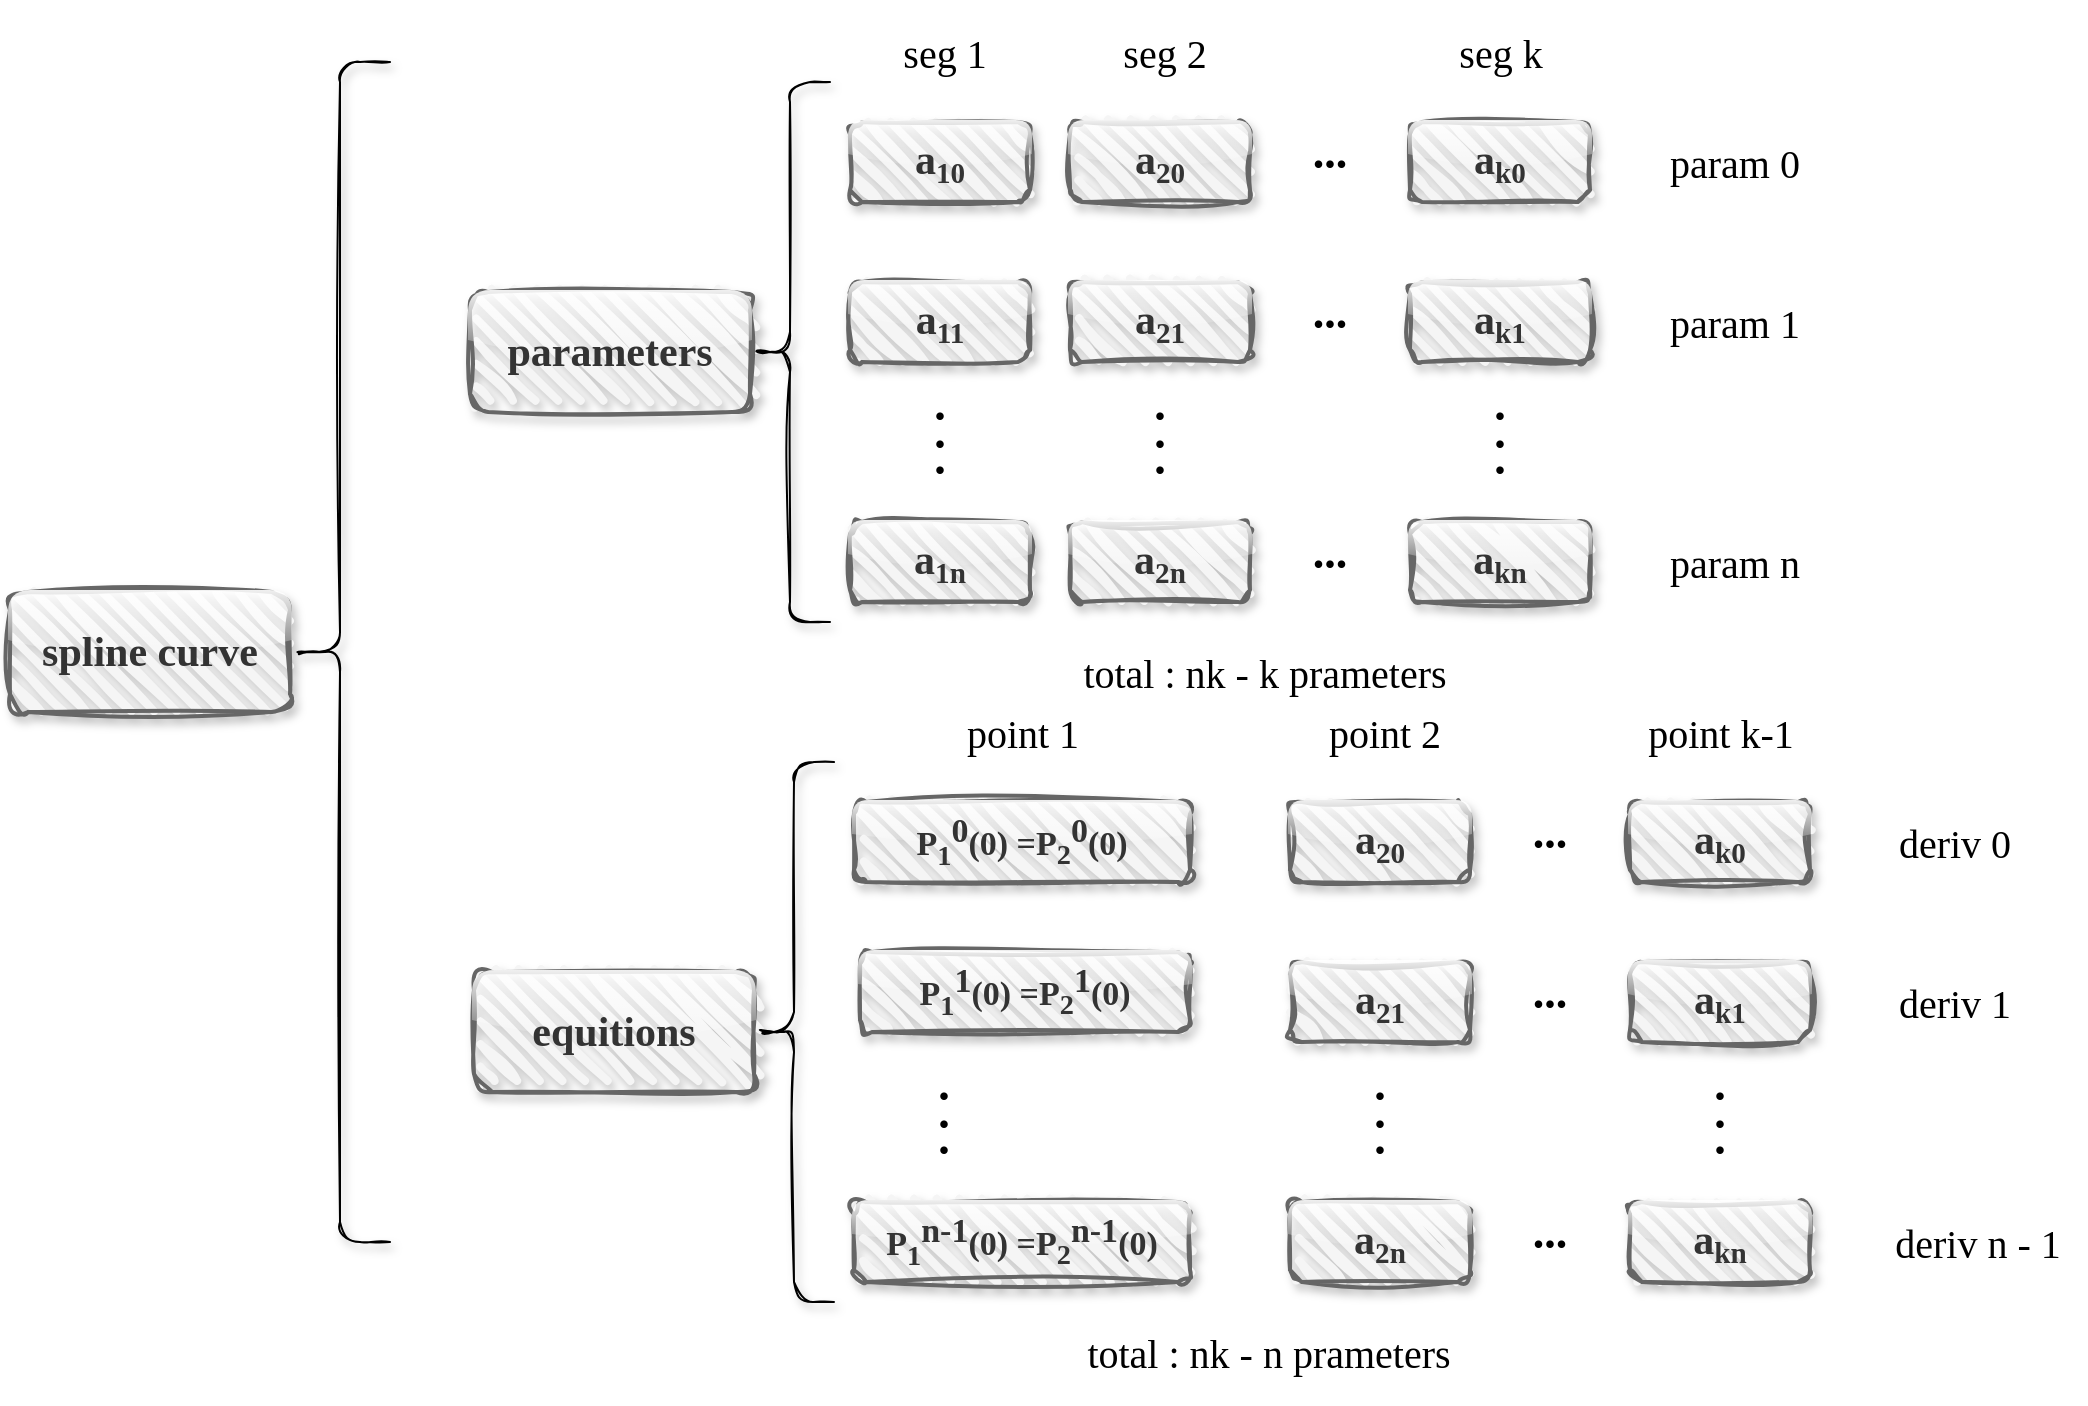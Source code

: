<mxfile version="20.8.6" type="github">
  <diagram id="RP8IWfwk39rAmQziPTDp" name="第 1 页">
    <mxGraphModel dx="1004" dy="595" grid="1" gridSize="10" guides="1" tooltips="1" connect="1" arrows="1" fold="1" page="1" pageScale="1" pageWidth="827" pageHeight="1169" math="0" shadow="0">
      <root>
        <mxCell id="0" />
        <mxCell id="1" parent="0" />
        <mxCell id="UCBTB68MIQLqstXjyW7Y-3" value="spline curve" style="rounded=1;whiteSpace=wrap;html=1;strokeWidth=2;fillWeight=4;hachureGap=8;hachureAngle=45;fillColor=#f5f5f5;sketch=1;shadow=1;glass=1;fillStyle=hatch;fontFamily=Comic Sans MS;fontSize=21;strokeColor=#666666;curveFitting=1;jiggle=2;fontStyle=1;fontColor=#333333;" vertex="1" parent="1">
          <mxGeometry x="60" y="515" width="140" height="60" as="geometry" />
        </mxCell>
        <mxCell id="UCBTB68MIQLqstXjyW7Y-6" value="parameters" style="rounded=1;whiteSpace=wrap;html=1;strokeWidth=2;fillWeight=4;hachureGap=8;hachureAngle=45;fillColor=#f5f5f5;sketch=1;shadow=1;glass=1;fillStyle=hatch;fontFamily=Comic Sans MS;fontSize=21;strokeColor=#666666;curveFitting=1;jiggle=2;fontStyle=1;fontColor=#333333;" vertex="1" parent="1">
          <mxGeometry x="290" y="365" width="140" height="60" as="geometry" />
        </mxCell>
        <mxCell id="UCBTB68MIQLqstXjyW7Y-7" value="" style="shape=curlyBracket;whiteSpace=wrap;html=1;rounded=1;labelPosition=left;verticalLabelPosition=middle;align=right;verticalAlign=middle;shadow=1;glass=1;sketch=1;fillStyle=hatch;strokeWidth=1;fontFamily=Comic Sans MS;fontSize=21;fontColor=#663300;gradientColor=none;" vertex="1" parent="1">
          <mxGeometry x="200" y="250" width="50" height="590" as="geometry" />
        </mxCell>
        <mxCell id="UCBTB68MIQLqstXjyW7Y-8" value="" style="shape=curlyBracket;whiteSpace=wrap;html=1;rounded=1;labelPosition=left;verticalLabelPosition=middle;align=right;verticalAlign=middle;shadow=1;glass=1;sketch=1;fillStyle=hatch;strokeWidth=1;fontFamily=Comic Sans MS;fontSize=21;fontColor=#663300;gradientColor=none;" vertex="1" parent="1">
          <mxGeometry x="430" y="260" width="40" height="270" as="geometry" />
        </mxCell>
        <mxCell id="UCBTB68MIQLqstXjyW7Y-10" value="a&lt;span style=&quot;font-size: 17.5px;&quot;&gt;&lt;sub&gt;11&lt;/sub&gt;&lt;/span&gt;" style="rounded=1;whiteSpace=wrap;html=1;strokeWidth=2;fillWeight=4;hachureGap=8;hachureAngle=45;fillColor=#f5f5f5;sketch=1;shadow=1;glass=1;fillStyle=hatch;fontFamily=Comic Sans MS;fontSize=21;strokeColor=#666666;curveFitting=1;jiggle=2;fontStyle=1;fontColor=#333333;" vertex="1" parent="1">
          <mxGeometry x="480" y="360" width="90" height="40" as="geometry" />
        </mxCell>
        <mxCell id="UCBTB68MIQLqstXjyW7Y-13" value="&lt;p style=&quot;line-height: 60%; font-size: 23px;&quot;&gt;&lt;b&gt;.&lt;br&gt;.&lt;br&gt;.&lt;/b&gt;&lt;br&gt;&lt;/p&gt;" style="text;html=1;strokeColor=none;fillColor=none;align=center;verticalAlign=middle;whiteSpace=wrap;rounded=0;fontSize=21;fontFamily=Comic Sans MS;fontColor=#000000;" vertex="1" parent="1">
          <mxGeometry x="495" y="420" width="60" height="30" as="geometry" />
        </mxCell>
        <mxCell id="UCBTB68MIQLqstXjyW7Y-14" value="a&lt;span style=&quot;font-size: 17.5px;&quot;&gt;&lt;sub&gt;1n&lt;/sub&gt;&lt;/span&gt;" style="rounded=1;whiteSpace=wrap;html=1;strokeWidth=2;fillWeight=4;hachureGap=8;hachureAngle=45;fillColor=#f5f5f5;sketch=1;shadow=1;glass=1;fillStyle=hatch;fontFamily=Comic Sans MS;fontSize=21;strokeColor=#666666;curveFitting=1;jiggle=2;fontStyle=1;fontColor=#333333;" vertex="1" parent="1">
          <mxGeometry x="480" y="480" width="90" height="40" as="geometry" />
        </mxCell>
        <mxCell id="UCBTB68MIQLqstXjyW7Y-15" value="a&lt;span style=&quot;font-size: 17.5px;&quot;&gt;&lt;sub&gt;20&lt;/sub&gt;&lt;/span&gt;" style="rounded=1;whiteSpace=wrap;html=1;strokeWidth=2;fillWeight=4;hachureGap=8;hachureAngle=45;fillColor=#f5f5f5;sketch=1;shadow=1;glass=1;fillStyle=hatch;fontFamily=Comic Sans MS;fontSize=21;strokeColor=#666666;curveFitting=1;jiggle=2;fontStyle=1;fontColor=#333333;" vertex="1" parent="1">
          <mxGeometry x="590" y="280" width="90" height="40" as="geometry" />
        </mxCell>
        <mxCell id="UCBTB68MIQLqstXjyW7Y-16" value="a&lt;span style=&quot;font-size: 17.5px;&quot;&gt;&lt;sub&gt;21&lt;/sub&gt;&lt;/span&gt;" style="rounded=1;whiteSpace=wrap;html=1;strokeWidth=2;fillWeight=4;hachureGap=8;hachureAngle=45;fillColor=#f5f5f5;sketch=1;shadow=1;glass=1;fillStyle=hatch;fontFamily=Comic Sans MS;fontSize=21;strokeColor=#666666;curveFitting=1;jiggle=2;fontStyle=1;fontColor=#333333;" vertex="1" parent="1">
          <mxGeometry x="590" y="360" width="90" height="40" as="geometry" />
        </mxCell>
        <mxCell id="UCBTB68MIQLqstXjyW7Y-17" value="&lt;p style=&quot;line-height: 60%; font-size: 23px;&quot;&gt;&lt;b&gt;.&lt;br&gt;.&lt;br&gt;.&lt;/b&gt;&lt;br&gt;&lt;/p&gt;" style="text;html=1;strokeColor=none;fillColor=none;align=center;verticalAlign=middle;whiteSpace=wrap;rounded=0;fontSize=21;fontFamily=Comic Sans MS;fontColor=#000000;" vertex="1" parent="1">
          <mxGeometry x="605" y="420" width="60" height="30" as="geometry" />
        </mxCell>
        <mxCell id="UCBTB68MIQLqstXjyW7Y-18" value="a&lt;span style=&quot;font-size: 17.5px;&quot;&gt;&lt;sub&gt;2n&lt;/sub&gt;&lt;/span&gt;" style="rounded=1;whiteSpace=wrap;html=1;strokeWidth=2;fillWeight=4;hachureGap=8;hachureAngle=45;fillColor=#f5f5f5;sketch=1;shadow=1;glass=1;fillStyle=hatch;fontFamily=Comic Sans MS;fontSize=21;strokeColor=#666666;curveFitting=1;jiggle=2;fontStyle=1;fontColor=#333333;" vertex="1" parent="1">
          <mxGeometry x="590" y="480" width="90" height="40" as="geometry" />
        </mxCell>
        <mxCell id="UCBTB68MIQLqstXjyW7Y-19" value="a&lt;span style=&quot;font-size: 17.5px;&quot;&gt;&lt;sub&gt;10&lt;/sub&gt;&lt;/span&gt;" style="rounded=1;whiteSpace=wrap;html=1;strokeWidth=2;fillWeight=4;hachureGap=8;hachureAngle=45;fillColor=#f5f5f5;sketch=1;shadow=1;glass=1;fillStyle=hatch;fontFamily=Comic Sans MS;fontSize=21;strokeColor=#666666;curveFitting=1;jiggle=2;fontStyle=1;fontColor=#333333;" vertex="1" parent="1">
          <mxGeometry x="480" y="280" width="90" height="40" as="geometry" />
        </mxCell>
        <mxCell id="UCBTB68MIQLqstXjyW7Y-20" value="a&lt;span style=&quot;font-size: 17.5px;&quot;&gt;&lt;sub&gt;k0&lt;/sub&gt;&lt;/span&gt;" style="rounded=1;whiteSpace=wrap;html=1;strokeWidth=2;fillWeight=4;hachureGap=8;hachureAngle=45;fillColor=#f5f5f5;sketch=1;shadow=1;glass=1;fillStyle=hatch;fontFamily=Comic Sans MS;fontSize=21;strokeColor=#666666;curveFitting=1;jiggle=2;fontStyle=1;fontColor=#333333;" vertex="1" parent="1">
          <mxGeometry x="760" y="280" width="90" height="40" as="geometry" />
        </mxCell>
        <mxCell id="UCBTB68MIQLqstXjyW7Y-21" value="a&lt;span style=&quot;font-size: 17.5px;&quot;&gt;&lt;sub&gt;k1&lt;/sub&gt;&lt;/span&gt;" style="rounded=1;whiteSpace=wrap;html=1;strokeWidth=2;fillWeight=4;hachureGap=8;hachureAngle=45;fillColor=#f5f5f5;sketch=1;shadow=1;glass=1;fillStyle=hatch;fontFamily=Comic Sans MS;fontSize=21;strokeColor=#666666;curveFitting=1;jiggle=2;fontStyle=1;fontColor=#333333;" vertex="1" parent="1">
          <mxGeometry x="760" y="360" width="90" height="40" as="geometry" />
        </mxCell>
        <mxCell id="UCBTB68MIQLqstXjyW7Y-22" value="&lt;p style=&quot;line-height: 60%; font-size: 23px;&quot;&gt;&lt;b&gt;.&lt;br&gt;.&lt;br&gt;.&lt;/b&gt;&lt;br&gt;&lt;/p&gt;" style="text;html=1;strokeColor=none;fillColor=none;align=center;verticalAlign=middle;whiteSpace=wrap;rounded=0;fontSize=21;fontFamily=Comic Sans MS;fontColor=#000000;" vertex="1" parent="1">
          <mxGeometry x="775" y="420" width="60" height="30" as="geometry" />
        </mxCell>
        <mxCell id="UCBTB68MIQLqstXjyW7Y-23" value="a&lt;span style=&quot;font-size: 17.5px;&quot;&gt;&lt;sub&gt;kn&lt;/sub&gt;&lt;/span&gt;" style="rounded=1;whiteSpace=wrap;html=1;strokeWidth=2;fillWeight=4;hachureGap=8;hachureAngle=45;fillColor=#f5f5f5;sketch=1;shadow=1;glass=1;fillStyle=hatch;fontFamily=Comic Sans MS;fontSize=21;strokeColor=#666666;curveFitting=1;jiggle=2;fontStyle=1;fontColor=#333333;" vertex="1" parent="1">
          <mxGeometry x="760" y="480" width="90" height="40" as="geometry" />
        </mxCell>
        <mxCell id="UCBTB68MIQLqstXjyW7Y-24" value="&lt;p style=&quot;line-height: 60%; font-size: 23px;&quot;&gt;&lt;b&gt;...&lt;/b&gt;&lt;br&gt;&lt;/p&gt;" style="text;html=1;strokeColor=none;fillColor=none;align=center;verticalAlign=middle;whiteSpace=wrap;rounded=0;fontSize=21;fontFamily=Comic Sans MS;fontColor=#000000;" vertex="1" parent="1">
          <mxGeometry x="690" y="280" width="60" height="30" as="geometry" />
        </mxCell>
        <mxCell id="UCBTB68MIQLqstXjyW7Y-25" value="&lt;p style=&quot;line-height: 60%; font-size: 23px;&quot;&gt;&lt;b&gt;...&lt;/b&gt;&lt;br&gt;&lt;/p&gt;" style="text;html=1;strokeColor=none;fillColor=none;align=center;verticalAlign=middle;whiteSpace=wrap;rounded=0;fontSize=21;fontFamily=Comic Sans MS;fontColor=#000000;" vertex="1" parent="1">
          <mxGeometry x="690" y="360" width="60" height="30" as="geometry" />
        </mxCell>
        <mxCell id="UCBTB68MIQLqstXjyW7Y-26" value="&lt;p style=&quot;line-height: 60%; font-size: 23px;&quot;&gt;&lt;b&gt;...&lt;/b&gt;&lt;br&gt;&lt;/p&gt;" style="text;html=1;strokeColor=none;fillColor=none;align=center;verticalAlign=middle;whiteSpace=wrap;rounded=0;fontSize=21;fontFamily=Comic Sans MS;fontColor=#000000;" vertex="1" parent="1">
          <mxGeometry x="690" y="480" width="60" height="30" as="geometry" />
        </mxCell>
        <mxCell id="UCBTB68MIQLqstXjyW7Y-28" value="&lt;p style=&quot;line-height: 60%; font-size: 20px;&quot;&gt;&lt;span style=&quot;font-size: 20px;&quot;&gt;seg 1&lt;/span&gt;&lt;br style=&quot;font-size: 20px;&quot;&gt;&lt;/p&gt;" style="text;html=1;strokeColor=none;fillColor=none;align=center;verticalAlign=middle;whiteSpace=wrap;rounded=0;fontSize=20;fontFamily=Comic Sans MS;fontColor=#000000;fontStyle=0" vertex="1" parent="1">
          <mxGeometry x="485" y="230" width="85" height="30" as="geometry" />
        </mxCell>
        <mxCell id="UCBTB68MIQLqstXjyW7Y-29" value="&lt;p style=&quot;line-height: 60%; font-size: 20px;&quot;&gt;&lt;span style=&quot;font-size: 20px;&quot;&gt;seg 2&lt;/span&gt;&lt;br style=&quot;font-size: 20px;&quot;&gt;&lt;/p&gt;" style="text;html=1;strokeColor=none;fillColor=none;align=center;verticalAlign=middle;whiteSpace=wrap;rounded=0;fontSize=20;fontFamily=Comic Sans MS;fontColor=#000000;fontStyle=0" vertex="1" parent="1">
          <mxGeometry x="595" y="230" width="85" height="30" as="geometry" />
        </mxCell>
        <mxCell id="UCBTB68MIQLqstXjyW7Y-30" value="&lt;p style=&quot;line-height: 60%; font-size: 20px;&quot;&gt;&lt;span style=&quot;font-size: 20px;&quot;&gt;seg k&lt;/span&gt;&lt;br style=&quot;font-size: 20px;&quot;&gt;&lt;/p&gt;" style="text;html=1;strokeColor=none;fillColor=none;align=center;verticalAlign=middle;whiteSpace=wrap;rounded=0;fontSize=20;fontFamily=Comic Sans MS;fontColor=#000000;fontStyle=0" vertex="1" parent="1">
          <mxGeometry x="762.5" y="230" width="85" height="30" as="geometry" />
        </mxCell>
        <mxCell id="UCBTB68MIQLqstXjyW7Y-31" value="&lt;p style=&quot;line-height: 60%; font-size: 20px;&quot;&gt;&lt;span style=&quot;font-size: 20px;&quot;&gt;param 0&lt;/span&gt;&lt;br style=&quot;font-size: 20px;&quot;&gt;&lt;/p&gt;" style="text;html=1;strokeColor=none;fillColor=none;align=center;verticalAlign=middle;whiteSpace=wrap;rounded=0;fontSize=20;fontFamily=Comic Sans MS;fontColor=#000000;fontStyle=0" vertex="1" parent="1">
          <mxGeometry x="880" y="285" width="85" height="30" as="geometry" />
        </mxCell>
        <mxCell id="UCBTB68MIQLqstXjyW7Y-32" value="&lt;p style=&quot;line-height: 60%; font-size: 20px;&quot;&gt;&lt;span style=&quot;font-size: 20px;&quot;&gt;param 1&lt;/span&gt;&lt;br style=&quot;font-size: 20px;&quot;&gt;&lt;/p&gt;" style="text;html=1;strokeColor=none;fillColor=none;align=center;verticalAlign=middle;whiteSpace=wrap;rounded=0;fontSize=20;fontFamily=Comic Sans MS;fontColor=#000000;fontStyle=0" vertex="1" parent="1">
          <mxGeometry x="880" y="365" width="85" height="30" as="geometry" />
        </mxCell>
        <mxCell id="UCBTB68MIQLqstXjyW7Y-33" value="&lt;p style=&quot;line-height: 60%; font-size: 20px;&quot;&gt;&lt;span style=&quot;font-size: 20px;&quot;&gt;param n&lt;/span&gt;&lt;br style=&quot;font-size: 20px;&quot;&gt;&lt;/p&gt;" style="text;html=1;strokeColor=none;fillColor=none;align=center;verticalAlign=middle;whiteSpace=wrap;rounded=0;fontSize=20;fontFamily=Comic Sans MS;fontColor=#000000;fontStyle=0" vertex="1" parent="1">
          <mxGeometry x="880" y="485" width="85" height="30" as="geometry" />
        </mxCell>
        <mxCell id="UCBTB68MIQLqstXjyW7Y-34" value="&lt;p style=&quot;line-height: 60%; font-size: 20px;&quot;&gt;&lt;span style=&quot;font-size: 20px;&quot;&gt;total : nk - k prameters&lt;/span&gt;&lt;br style=&quot;font-size: 20px;&quot;&gt;&lt;/p&gt;" style="text;html=1;strokeColor=none;fillColor=none;align=center;verticalAlign=middle;whiteSpace=wrap;rounded=0;fontSize=20;fontFamily=Comic Sans MS;fontColor=#000000;fontStyle=0" vertex="1" parent="1">
          <mxGeometry x="540" y="540" width="295" height="30" as="geometry" />
        </mxCell>
        <mxCell id="UCBTB68MIQLqstXjyW7Y-35" value="equitions" style="rounded=1;whiteSpace=wrap;html=1;strokeWidth=2;fillWeight=4;hachureGap=8;hachureAngle=45;fillColor=#f5f5f5;sketch=1;shadow=1;glass=1;fillStyle=hatch;fontFamily=Comic Sans MS;fontSize=21;strokeColor=#666666;curveFitting=1;jiggle=2;fontStyle=1;fontColor=#333333;" vertex="1" parent="1">
          <mxGeometry x="292" y="705" width="140" height="60" as="geometry" />
        </mxCell>
        <mxCell id="UCBTB68MIQLqstXjyW7Y-36" value="" style="shape=curlyBracket;whiteSpace=wrap;html=1;rounded=1;labelPosition=left;verticalLabelPosition=middle;align=right;verticalAlign=middle;shadow=1;glass=1;sketch=1;fillStyle=hatch;strokeWidth=1;fontFamily=Comic Sans MS;fontSize=21;fontColor=#663300;gradientColor=none;" vertex="1" parent="1">
          <mxGeometry x="432" y="600" width="40" height="270" as="geometry" />
        </mxCell>
        <mxCell id="UCBTB68MIQLqstXjyW7Y-38" value="&lt;p style=&quot;line-height: 60%; font-size: 23px;&quot;&gt;&lt;b&gt;.&lt;br&gt;.&lt;br&gt;.&lt;/b&gt;&lt;br&gt;&lt;/p&gt;" style="text;html=1;strokeColor=none;fillColor=none;align=center;verticalAlign=middle;whiteSpace=wrap;rounded=0;fontSize=21;fontFamily=Comic Sans MS;fontColor=#000000;" vertex="1" parent="1">
          <mxGeometry x="497" y="760" width="60" height="30" as="geometry" />
        </mxCell>
        <mxCell id="UCBTB68MIQLqstXjyW7Y-40" value="a&lt;span style=&quot;font-size: 17.5px;&quot;&gt;&lt;sub&gt;20&lt;/sub&gt;&lt;/span&gt;" style="rounded=1;whiteSpace=wrap;html=1;strokeWidth=2;fillWeight=4;hachureGap=8;hachureAngle=45;fillColor=#f5f5f5;sketch=1;shadow=1;glass=1;fillStyle=hatch;fontFamily=Comic Sans MS;fontSize=21;strokeColor=#666666;curveFitting=1;jiggle=2;fontStyle=1;fontColor=#333333;" vertex="1" parent="1">
          <mxGeometry x="700" y="620" width="90" height="40" as="geometry" />
        </mxCell>
        <mxCell id="UCBTB68MIQLqstXjyW7Y-41" value="a&lt;span style=&quot;font-size: 17.5px;&quot;&gt;&lt;sub&gt;21&lt;/sub&gt;&lt;/span&gt;" style="rounded=1;whiteSpace=wrap;html=1;strokeWidth=2;fillWeight=4;hachureGap=8;hachureAngle=45;fillColor=#f5f5f5;sketch=1;shadow=1;glass=1;fillStyle=hatch;fontFamily=Comic Sans MS;fontSize=21;strokeColor=#666666;curveFitting=1;jiggle=2;fontStyle=1;fontColor=#333333;" vertex="1" parent="1">
          <mxGeometry x="700" y="700" width="90" height="40" as="geometry" />
        </mxCell>
        <mxCell id="UCBTB68MIQLqstXjyW7Y-42" value="&lt;p style=&quot;line-height: 60%; font-size: 23px;&quot;&gt;&lt;b&gt;.&lt;br&gt;.&lt;br&gt;.&lt;/b&gt;&lt;br&gt;&lt;/p&gt;" style="text;html=1;strokeColor=none;fillColor=none;align=center;verticalAlign=middle;whiteSpace=wrap;rounded=0;fontSize=21;fontFamily=Comic Sans MS;fontColor=#000000;" vertex="1" parent="1">
          <mxGeometry x="715" y="760" width="60" height="30" as="geometry" />
        </mxCell>
        <mxCell id="UCBTB68MIQLqstXjyW7Y-43" value="a&lt;span style=&quot;font-size: 17.5px;&quot;&gt;&lt;sub&gt;2n&lt;/sub&gt;&lt;/span&gt;" style="rounded=1;whiteSpace=wrap;html=1;strokeWidth=2;fillWeight=4;hachureGap=8;hachureAngle=45;fillColor=#f5f5f5;sketch=1;shadow=1;glass=1;fillStyle=hatch;fontFamily=Comic Sans MS;fontSize=21;strokeColor=#666666;curveFitting=1;jiggle=2;fontStyle=1;fontColor=#333333;" vertex="1" parent="1">
          <mxGeometry x="700" y="820" width="90" height="40" as="geometry" />
        </mxCell>
        <mxCell id="UCBTB68MIQLqstXjyW7Y-44" value="P&lt;span style=&quot;font-size: 17px;&quot;&gt;&lt;sub&gt;1&lt;/sub&gt;&lt;/span&gt;&lt;sup style=&quot;font-size: 17px;&quot;&gt;0&lt;/sup&gt;(0) =P&lt;sub&gt;2&lt;/sub&gt;&lt;sup style=&quot;border-color: var(--border-color); font-size: 17px;&quot;&gt;0&lt;/sup&gt;(0)" style="rounded=1;whiteSpace=wrap;html=1;strokeWidth=2;fillWeight=4;hachureGap=8;hachureAngle=45;fillColor=#f5f5f5;sketch=1;shadow=1;glass=1;fillStyle=hatch;fontFamily=Comic Sans MS;fontSize=17;strokeColor=#666666;curveFitting=1;jiggle=2;fontStyle=1;fontColor=#333333;" vertex="1" parent="1">
          <mxGeometry x="482" y="620" width="168" height="40" as="geometry" />
        </mxCell>
        <mxCell id="UCBTB68MIQLqstXjyW7Y-45" value="a&lt;span style=&quot;font-size: 17.5px;&quot;&gt;&lt;sub&gt;k0&lt;/sub&gt;&lt;/span&gt;" style="rounded=1;whiteSpace=wrap;html=1;strokeWidth=2;fillWeight=4;hachureGap=8;hachureAngle=45;fillColor=#f5f5f5;sketch=1;shadow=1;glass=1;fillStyle=hatch;fontFamily=Comic Sans MS;fontSize=21;strokeColor=#666666;curveFitting=1;jiggle=2;fontStyle=1;fontColor=#333333;" vertex="1" parent="1">
          <mxGeometry x="870" y="620" width="90" height="40" as="geometry" />
        </mxCell>
        <mxCell id="UCBTB68MIQLqstXjyW7Y-46" value="a&lt;span style=&quot;font-size: 17.5px;&quot;&gt;&lt;sub&gt;k1&lt;/sub&gt;&lt;/span&gt;" style="rounded=1;whiteSpace=wrap;html=1;strokeWidth=2;fillWeight=4;hachureGap=8;hachureAngle=45;fillColor=#f5f5f5;sketch=1;shadow=1;glass=1;fillStyle=hatch;fontFamily=Comic Sans MS;fontSize=21;strokeColor=#666666;curveFitting=1;jiggle=2;fontStyle=1;fontColor=#333333;" vertex="1" parent="1">
          <mxGeometry x="870" y="700" width="90" height="40" as="geometry" />
        </mxCell>
        <mxCell id="UCBTB68MIQLqstXjyW7Y-47" value="&lt;p style=&quot;line-height: 60%; font-size: 23px;&quot;&gt;&lt;b&gt;.&lt;br&gt;.&lt;br&gt;.&lt;/b&gt;&lt;br&gt;&lt;/p&gt;" style="text;html=1;strokeColor=none;fillColor=none;align=center;verticalAlign=middle;whiteSpace=wrap;rounded=0;fontSize=21;fontFamily=Comic Sans MS;fontColor=#000000;" vertex="1" parent="1">
          <mxGeometry x="885" y="760" width="60" height="30" as="geometry" />
        </mxCell>
        <mxCell id="UCBTB68MIQLqstXjyW7Y-48" value="a&lt;span style=&quot;font-size: 17.5px;&quot;&gt;&lt;sub&gt;kn&lt;/sub&gt;&lt;/span&gt;" style="rounded=1;whiteSpace=wrap;html=1;strokeWidth=2;fillWeight=4;hachureGap=8;hachureAngle=45;fillColor=#f5f5f5;sketch=1;shadow=1;glass=1;fillStyle=hatch;fontFamily=Comic Sans MS;fontSize=21;strokeColor=#666666;curveFitting=1;jiggle=2;fontStyle=1;fontColor=#333333;" vertex="1" parent="1">
          <mxGeometry x="870" y="820" width="90" height="40" as="geometry" />
        </mxCell>
        <mxCell id="UCBTB68MIQLqstXjyW7Y-49" value="&lt;p style=&quot;line-height: 60%; font-size: 23px;&quot;&gt;&lt;b&gt;...&lt;/b&gt;&lt;br&gt;&lt;/p&gt;" style="text;html=1;strokeColor=none;fillColor=none;align=center;verticalAlign=middle;whiteSpace=wrap;rounded=0;fontSize=21;fontFamily=Comic Sans MS;fontColor=#000000;" vertex="1" parent="1">
          <mxGeometry x="800" y="620" width="60" height="30" as="geometry" />
        </mxCell>
        <mxCell id="UCBTB68MIQLqstXjyW7Y-50" value="&lt;p style=&quot;line-height: 60%; font-size: 23px;&quot;&gt;&lt;b&gt;...&lt;/b&gt;&lt;br&gt;&lt;/p&gt;" style="text;html=1;strokeColor=none;fillColor=none;align=center;verticalAlign=middle;whiteSpace=wrap;rounded=0;fontSize=21;fontFamily=Comic Sans MS;fontColor=#000000;" vertex="1" parent="1">
          <mxGeometry x="800" y="700" width="60" height="30" as="geometry" />
        </mxCell>
        <mxCell id="UCBTB68MIQLqstXjyW7Y-51" value="&lt;p style=&quot;line-height: 60%; font-size: 23px;&quot;&gt;&lt;b&gt;...&lt;/b&gt;&lt;br&gt;&lt;/p&gt;" style="text;html=1;strokeColor=none;fillColor=none;align=center;verticalAlign=middle;whiteSpace=wrap;rounded=0;fontSize=21;fontFamily=Comic Sans MS;fontColor=#000000;" vertex="1" parent="1">
          <mxGeometry x="800" y="820" width="60" height="30" as="geometry" />
        </mxCell>
        <mxCell id="UCBTB68MIQLqstXjyW7Y-52" value="&lt;p style=&quot;line-height: 60%; font-size: 20px;&quot;&gt;&lt;span style=&quot;font-size: 20px;&quot;&gt;point 1&lt;/span&gt;&lt;br style=&quot;font-size: 20px;&quot;&gt;&lt;/p&gt;" style="text;html=1;strokeColor=none;fillColor=none;align=center;verticalAlign=middle;whiteSpace=wrap;rounded=0;fontSize=20;fontFamily=Comic Sans MS;fontColor=#000000;fontStyle=0" vertex="1" parent="1">
          <mxGeometry x="523.5" y="570" width="85" height="30" as="geometry" />
        </mxCell>
        <mxCell id="UCBTB68MIQLqstXjyW7Y-53" value="&lt;p style=&quot;line-height: 60%; font-size: 20px;&quot;&gt;&lt;span style=&quot;font-size: 20px;&quot;&gt;point 2&lt;/span&gt;&lt;br style=&quot;font-size: 20px;&quot;&gt;&lt;/p&gt;" style="text;html=1;strokeColor=none;fillColor=none;align=center;verticalAlign=middle;whiteSpace=wrap;rounded=0;fontSize=20;fontFamily=Comic Sans MS;fontColor=#000000;fontStyle=0" vertex="1" parent="1">
          <mxGeometry x="705" y="570" width="85" height="30" as="geometry" />
        </mxCell>
        <mxCell id="UCBTB68MIQLqstXjyW7Y-54" value="&lt;p style=&quot;line-height: 60%; font-size: 20px;&quot;&gt;&lt;span style=&quot;font-size: 20px;&quot;&gt;point k-1&lt;/span&gt;&lt;br style=&quot;font-size: 20px;&quot;&gt;&lt;/p&gt;" style="text;html=1;strokeColor=none;fillColor=none;align=center;verticalAlign=middle;whiteSpace=wrap;rounded=0;fontSize=20;fontFamily=Comic Sans MS;fontColor=#000000;fontStyle=0" vertex="1" parent="1">
          <mxGeometry x="872.5" y="570" width="85" height="30" as="geometry" />
        </mxCell>
        <mxCell id="UCBTB68MIQLqstXjyW7Y-55" value="&lt;p style=&quot;line-height: 60%; font-size: 20px;&quot;&gt;&lt;span style=&quot;font-size: 20px;&quot;&gt;deriv 0&lt;/span&gt;&lt;br style=&quot;font-size: 20px;&quot;&gt;&lt;/p&gt;" style="text;html=1;strokeColor=none;fillColor=none;align=center;verticalAlign=middle;whiteSpace=wrap;rounded=0;fontSize=20;fontFamily=Comic Sans MS;fontColor=#000000;fontStyle=0" vertex="1" parent="1">
          <mxGeometry x="990" y="625" width="85" height="30" as="geometry" />
        </mxCell>
        <mxCell id="UCBTB68MIQLqstXjyW7Y-56" value="deriv&lt;span style=&quot;background-color: initial;&quot;&gt;&amp;nbsp;1&lt;/span&gt;" style="text;html=1;strokeColor=none;fillColor=none;align=center;verticalAlign=middle;whiteSpace=wrap;rounded=0;fontSize=20;fontFamily=Comic Sans MS;fontColor=#000000;fontStyle=0" vertex="1" parent="1">
          <mxGeometry x="990" y="705" width="85" height="30" as="geometry" />
        </mxCell>
        <mxCell id="UCBTB68MIQLqstXjyW7Y-57" value="&lt;p style=&quot;line-height: 60%; font-size: 20px;&quot;&gt;&lt;span style=&quot;font-size: 20px;&quot;&gt;deriv n - 1&lt;/span&gt;&lt;br style=&quot;font-size: 20px;&quot;&gt;&lt;/p&gt;" style="text;html=1;strokeColor=none;fillColor=none;align=center;verticalAlign=middle;whiteSpace=wrap;rounded=0;fontSize=20;fontFamily=Comic Sans MS;fontColor=#000000;fontStyle=0" vertex="1" parent="1">
          <mxGeometry x="990" y="825" width="108" height="30" as="geometry" />
        </mxCell>
        <mxCell id="UCBTB68MIQLqstXjyW7Y-58" value="&lt;p style=&quot;line-height: 60%; font-size: 20px;&quot;&gt;&lt;span style=&quot;font-size: 20px;&quot;&gt;total : nk - n prameters&lt;/span&gt;&lt;br style=&quot;font-size: 20px;&quot;&gt;&lt;/p&gt;" style="text;html=1;strokeColor=none;fillColor=none;align=center;verticalAlign=middle;whiteSpace=wrap;rounded=0;fontSize=20;fontFamily=Comic Sans MS;fontColor=#000000;fontStyle=0" vertex="1" parent="1">
          <mxGeometry x="542" y="880" width="295" height="30" as="geometry" />
        </mxCell>
        <mxCell id="UCBTB68MIQLqstXjyW7Y-59" value="P&lt;span style=&quot;font-size: 17px;&quot;&gt;&lt;sub&gt;1&lt;/sub&gt;&lt;/span&gt;&lt;sup style=&quot;font-size: 17px;&quot;&gt;1&lt;/sup&gt;(0) =P&lt;sub&gt;2&lt;/sub&gt;&lt;sup style=&quot;border-color: var(--border-color); font-size: 17px;&quot;&gt;1&lt;/sup&gt;(0)" style="rounded=1;whiteSpace=wrap;html=1;strokeWidth=2;fillWeight=4;hachureGap=8;hachureAngle=45;fillColor=#f5f5f5;sketch=1;shadow=1;glass=1;fillStyle=hatch;fontFamily=Comic Sans MS;fontSize=17;strokeColor=#666666;curveFitting=1;jiggle=2;fontStyle=1;fontColor=#333333;" vertex="1" parent="1">
          <mxGeometry x="485" y="695" width="165" height="40" as="geometry" />
        </mxCell>
        <mxCell id="UCBTB68MIQLqstXjyW7Y-60" value="P&lt;span style=&quot;font-size: 17px;&quot;&gt;&lt;sub&gt;1&lt;/sub&gt;&lt;/span&gt;&lt;sup style=&quot;font-size: 17px;&quot;&gt;n-1&lt;/sup&gt;(0) =P&lt;sub&gt;2&lt;/sub&gt;&lt;sup style=&quot;border-color: var(--border-color); font-size: 17px;&quot;&gt;n-1&lt;/sup&gt;(0)" style="rounded=1;whiteSpace=wrap;html=1;strokeWidth=2;fillWeight=4;hachureGap=8;hachureAngle=45;fillColor=#f5f5f5;sketch=1;shadow=1;glass=1;fillStyle=hatch;fontFamily=Comic Sans MS;fontSize=17;strokeColor=#666666;curveFitting=1;jiggle=2;fontStyle=1;fontColor=#333333;" vertex="1" parent="1">
          <mxGeometry x="482" y="820" width="168" height="40" as="geometry" />
        </mxCell>
      </root>
    </mxGraphModel>
  </diagram>
</mxfile>
